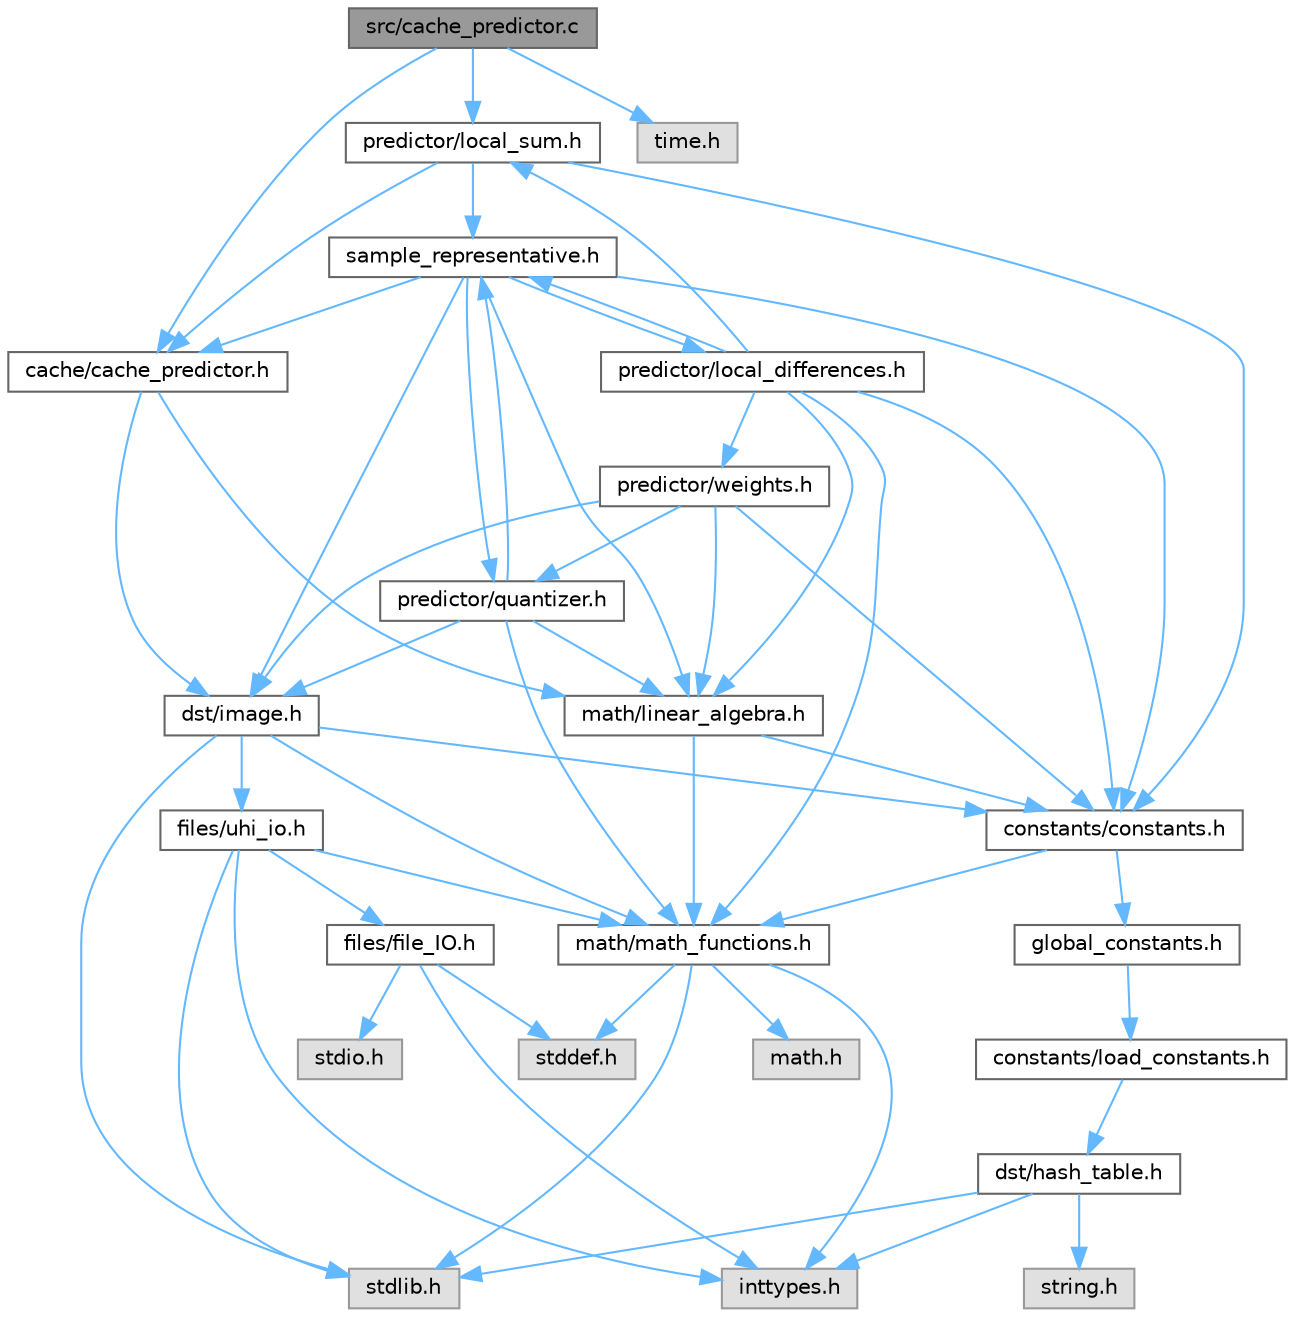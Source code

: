 digraph "src/cache_predictor.c"
{
 // LATEX_PDF_SIZE
  bgcolor="transparent";
  edge [fontname=Helvetica,fontsize=10,labelfontname=Helvetica,labelfontsize=10];
  node [fontname=Helvetica,fontsize=10,shape=box,height=0.2,width=0.4];
  Node1 [id="Node000001",label="src/cache_predictor.c",height=0.2,width=0.4,color="gray40", fillcolor="grey60", style="filled", fontcolor="black",tooltip=" "];
  Node1 -> Node2 [id="edge105_Node000001_Node000002",color="steelblue1",style="solid",tooltip=" "];
  Node2 [id="Node000002",label="cache/cache_predictor.h",height=0.2,width=0.4,color="grey40", fillcolor="white", style="filled",URL="$df/d01/cache__predictor_8h.html",tooltip="Deprecated, Used as a buffer for debugging and temporary storage."];
  Node2 -> Node3 [id="edge106_Node000002_Node000003",color="steelblue1",style="solid",tooltip=" "];
  Node3 [id="Node000003",label="math/linear_algebra.h",height=0.2,width=0.4,color="grey40", fillcolor="white", style="filled",URL="$dc/d9c/linear__algebra_8h.html",tooltip=" "];
  Node3 -> Node4 [id="edge107_Node000003_Node000004",color="steelblue1",style="solid",tooltip=" "];
  Node4 [id="Node000004",label="constants/constants.h",height=0.2,width=0.4,color="grey40", fillcolor="white", style="filled",URL="$d2/d6f/constants_8h.html",tooltip=" "];
  Node4 -> Node5 [id="edge108_Node000004_Node000005",color="steelblue1",style="solid",tooltip=" "];
  Node5 [id="Node000005",label="math/math_functions.h",height=0.2,width=0.4,color="grey40", fillcolor="white", style="filled",URL="$d2/de2/math__functions_8h.html",tooltip=" "];
  Node5 -> Node6 [id="edge109_Node000005_Node000006",color="steelblue1",style="solid",tooltip=" "];
  Node6 [id="Node000006",label="stdlib.h",height=0.2,width=0.4,color="grey60", fillcolor="#E0E0E0", style="filled",tooltip=" "];
  Node5 -> Node7 [id="edge110_Node000005_Node000007",color="steelblue1",style="solid",tooltip=" "];
  Node7 [id="Node000007",label="math.h",height=0.2,width=0.4,color="grey60", fillcolor="#E0E0E0", style="filled",tooltip=" "];
  Node5 -> Node8 [id="edge111_Node000005_Node000008",color="steelblue1",style="solid",tooltip=" "];
  Node8 [id="Node000008",label="inttypes.h",height=0.2,width=0.4,color="grey60", fillcolor="#E0E0E0", style="filled",tooltip=" "];
  Node5 -> Node9 [id="edge112_Node000005_Node000009",color="steelblue1",style="solid",tooltip=" "];
  Node9 [id="Node000009",label="stddef.h",height=0.2,width=0.4,color="grey60", fillcolor="#E0E0E0", style="filled",tooltip=" "];
  Node4 -> Node10 [id="edge113_Node000004_Node000010",color="steelblue1",style="solid",tooltip=" "];
  Node10 [id="Node000010",label="global_constants.h",height=0.2,width=0.4,color="grey40", fillcolor="white", style="filled",URL="$d5/ddb/global__constants_8h.html",tooltip=" "];
  Node10 -> Node11 [id="edge114_Node000010_Node000011",color="steelblue1",style="solid",tooltip=" "];
  Node11 [id="Node000011",label="constants/load_constants.h",height=0.2,width=0.4,color="grey40", fillcolor="white", style="filled",URL="$d4/d3e/load__constants_8h.html",tooltip=" "];
  Node11 -> Node12 [id="edge115_Node000011_Node000012",color="steelblue1",style="solid",tooltip=" "];
  Node12 [id="Node000012",label="dst/hash_table.h",height=0.2,width=0.4,color="grey40", fillcolor="white", style="filled",URL="$d4/ddb/hash__table_8h.html",tooltip=" "];
  Node12 -> Node6 [id="edge116_Node000012_Node000006",color="steelblue1",style="solid",tooltip=" "];
  Node12 -> Node8 [id="edge117_Node000012_Node000008",color="steelblue1",style="solid",tooltip=" "];
  Node12 -> Node13 [id="edge118_Node000012_Node000013",color="steelblue1",style="solid",tooltip=" "];
  Node13 [id="Node000013",label="string.h",height=0.2,width=0.4,color="grey60", fillcolor="#E0E0E0", style="filled",tooltip=" "];
  Node3 -> Node5 [id="edge119_Node000003_Node000005",color="steelblue1",style="solid",tooltip=" "];
  Node2 -> Node14 [id="edge120_Node000002_Node000014",color="steelblue1",style="solid",tooltip=" "];
  Node14 [id="Node000014",label="dst/image.h",height=0.2,width=0.4,color="grey40", fillcolor="white", style="filled",URL="$d5/db2/image_8h.html",tooltip=" "];
  Node14 -> Node5 [id="edge121_Node000014_Node000005",color="steelblue1",style="solid",tooltip=" "];
  Node14 -> Node4 [id="edge122_Node000014_Node000004",color="steelblue1",style="solid",tooltip=" "];
  Node14 -> Node6 [id="edge123_Node000014_Node000006",color="steelblue1",style="solid",tooltip=" "];
  Node14 -> Node15 [id="edge124_Node000014_Node000015",color="steelblue1",style="solid",tooltip=" "];
  Node15 [id="Node000015",label="files/uhi_io.h",height=0.2,width=0.4,color="grey40", fillcolor="white", style="filled",URL="$d8/d60/uhi__io_8h.html",tooltip=" "];
  Node15 -> Node8 [id="edge125_Node000015_Node000008",color="steelblue1",style="solid",tooltip=" "];
  Node15 -> Node6 [id="edge126_Node000015_Node000006",color="steelblue1",style="solid",tooltip=" "];
  Node15 -> Node16 [id="edge127_Node000015_Node000016",color="steelblue1",style="solid",tooltip=" "];
  Node16 [id="Node000016",label="files/file_IO.h",height=0.2,width=0.4,color="grey40", fillcolor="white", style="filled",URL="$d9/d7f/file___i_o_8h.html",tooltip=" "];
  Node16 -> Node8 [id="edge128_Node000016_Node000008",color="steelblue1",style="solid",tooltip=" "];
  Node16 -> Node9 [id="edge129_Node000016_Node000009",color="steelblue1",style="solid",tooltip=" "];
  Node16 -> Node17 [id="edge130_Node000016_Node000017",color="steelblue1",style="solid",tooltip=" "];
  Node17 [id="Node000017",label="stdio.h",height=0.2,width=0.4,color="grey60", fillcolor="#E0E0E0", style="filled",tooltip=" "];
  Node15 -> Node5 [id="edge131_Node000015_Node000005",color="steelblue1",style="solid",tooltip=" "];
  Node1 -> Node18 [id="edge132_Node000001_Node000018",color="steelblue1",style="solid",tooltip=" "];
  Node18 [id="Node000018",label="predictor/local_sum.h",height=0.2,width=0.4,color="grey40", fillcolor="white", style="filled",URL="$d6/d9d/local__sum_8h.html",tooltip=" "];
  Node18 -> Node4 [id="edge133_Node000018_Node000004",color="steelblue1",style="solid",tooltip=" "];
  Node18 -> Node19 [id="edge134_Node000018_Node000019",color="steelblue1",style="solid",tooltip=" "];
  Node19 [id="Node000019",label="sample_representative.h",height=0.2,width=0.4,color="grey40", fillcolor="white", style="filled",URL="$df/d7d/sample__representative_8h.html",tooltip=" "];
  Node19 -> Node14 [id="edge135_Node000019_Node000014",color="steelblue1",style="solid",tooltip=" "];
  Node19 -> Node4 [id="edge136_Node000019_Node000004",color="steelblue1",style="solid",tooltip=" "];
  Node19 -> Node2 [id="edge137_Node000019_Node000002",color="steelblue1",style="solid",tooltip=" "];
  Node19 -> Node3 [id="edge138_Node000019_Node000003",color="steelblue1",style="solid",tooltip=" "];
  Node19 -> Node20 [id="edge139_Node000019_Node000020",color="steelblue1",style="solid",tooltip=" "];
  Node20 [id="Node000020",label="predictor/local_differences.h",height=0.2,width=0.4,color="grey40", fillcolor="white", style="filled",URL="$d2/df3/local__differences_8h.html",tooltip=" "];
  Node20 -> Node4 [id="edge140_Node000020_Node000004",color="steelblue1",style="solid",tooltip=" "];
  Node20 -> Node3 [id="edge141_Node000020_Node000003",color="steelblue1",style="solid",tooltip=" "];
  Node20 -> Node5 [id="edge142_Node000020_Node000005",color="steelblue1",style="solid",tooltip=" "];
  Node20 -> Node18 [id="edge143_Node000020_Node000018",color="steelblue1",style="solid",tooltip=" "];
  Node20 -> Node19 [id="edge144_Node000020_Node000019",color="steelblue1",style="solid",tooltip=" "];
  Node20 -> Node21 [id="edge145_Node000020_Node000021",color="steelblue1",style="solid",tooltip=" "];
  Node21 [id="Node000021",label="predictor/weights.h",height=0.2,width=0.4,color="grey40", fillcolor="white", style="filled",URL="$d2/d6a/weights_8h.html",tooltip=" "];
  Node21 -> Node4 [id="edge146_Node000021_Node000004",color="steelblue1",style="solid",tooltip=" "];
  Node21 -> Node14 [id="edge147_Node000021_Node000014",color="steelblue1",style="solid",tooltip=" "];
  Node21 -> Node3 [id="edge148_Node000021_Node000003",color="steelblue1",style="solid",tooltip=" "];
  Node21 -> Node22 [id="edge149_Node000021_Node000022",color="steelblue1",style="solid",tooltip=" "];
  Node22 [id="Node000022",label="predictor/quantizer.h",height=0.2,width=0.4,color="grey40", fillcolor="white", style="filled",URL="$d1/d38/quantizer_8h.html",tooltip=" "];
  Node22 -> Node14 [id="edge150_Node000022_Node000014",color="steelblue1",style="solid",tooltip=" "];
  Node22 -> Node5 [id="edge151_Node000022_Node000005",color="steelblue1",style="solid",tooltip=" "];
  Node22 -> Node3 [id="edge152_Node000022_Node000003",color="steelblue1",style="solid",tooltip=" "];
  Node22 -> Node19 [id="edge153_Node000022_Node000019",color="steelblue1",style="solid",tooltip=" "];
  Node19 -> Node22 [id="edge154_Node000019_Node000022",color="steelblue1",style="solid",tooltip=" "];
  Node18 -> Node2 [id="edge155_Node000018_Node000002",color="steelblue1",style="solid",tooltip=" "];
  Node1 -> Node23 [id="edge156_Node000001_Node000023",color="steelblue1",style="solid",tooltip=" "];
  Node23 [id="Node000023",label="time.h",height=0.2,width=0.4,color="grey60", fillcolor="#E0E0E0", style="filled",tooltip=" "];
}

